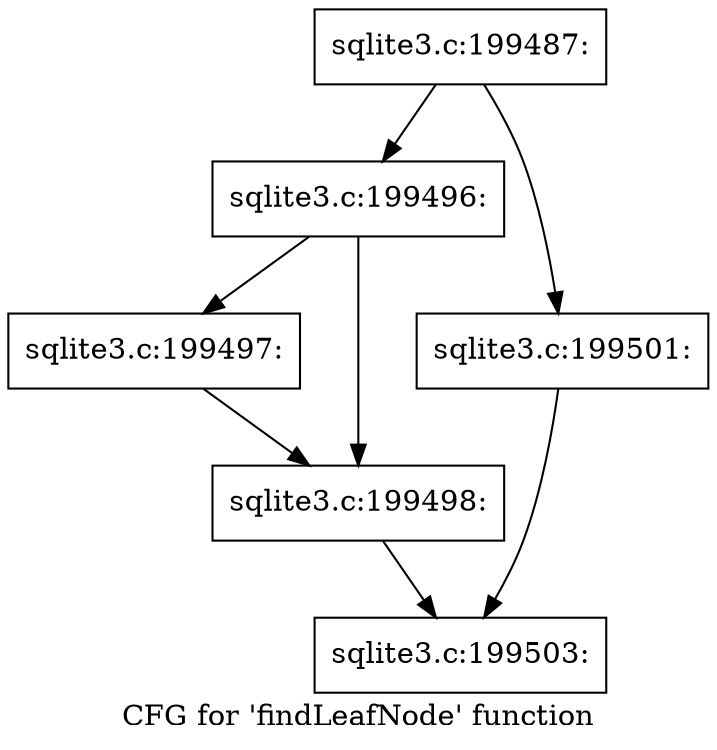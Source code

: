digraph "CFG for 'findLeafNode' function" {
	label="CFG for 'findLeafNode' function";

	Node0x55c0fb4ff950 [shape=record,label="{sqlite3.c:199487:}"];
	Node0x55c0fb4ff950 -> Node0x55c0fb5014e0;
	Node0x55c0fb4ff950 -> Node0x55c0fb501580;
	Node0x55c0fb5014e0 [shape=record,label="{sqlite3.c:199496:}"];
	Node0x55c0fb5014e0 -> Node0x55c0fb5021f0;
	Node0x55c0fb5014e0 -> Node0x55c0fb502240;
	Node0x55c0fb5021f0 [shape=record,label="{sqlite3.c:199497:}"];
	Node0x55c0fb5021f0 -> Node0x55c0fb502240;
	Node0x55c0fb502240 [shape=record,label="{sqlite3.c:199498:}"];
	Node0x55c0fb502240 -> Node0x55c0fb501530;
	Node0x55c0fb501580 [shape=record,label="{sqlite3.c:199501:}"];
	Node0x55c0fb501580 -> Node0x55c0fb501530;
	Node0x55c0fb501530 [shape=record,label="{sqlite3.c:199503:}"];
}

